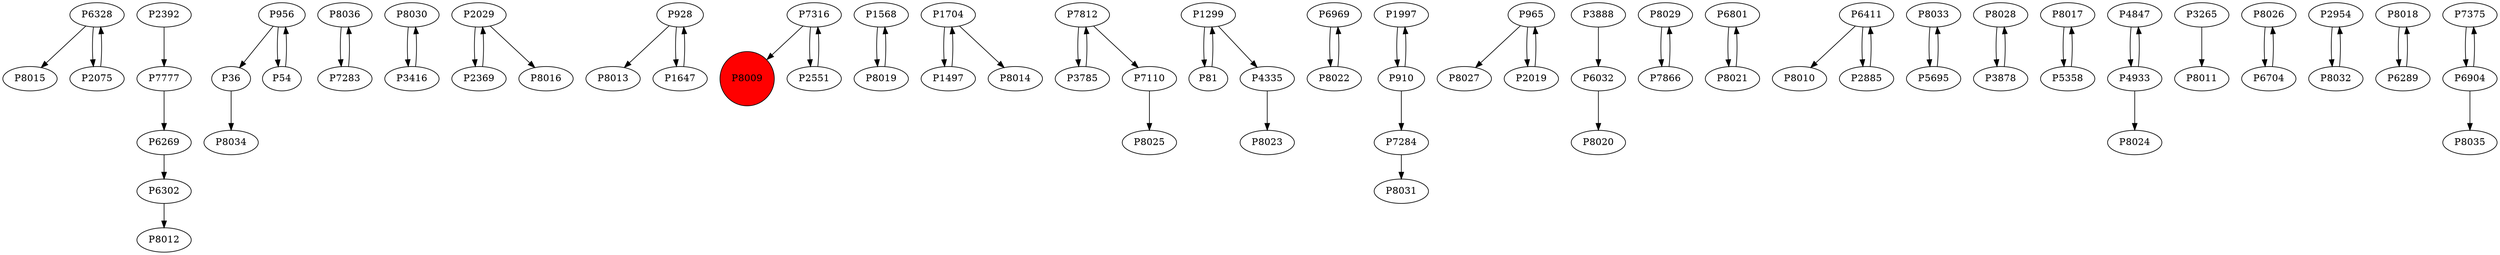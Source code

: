 digraph {
	P6328 -> P8015
	P2392 -> P7777
	P956 -> P36
	P8036 -> P7283
	P8030 -> P3416
	P2029 -> P2369
	P928 -> P8013
	P928 -> P1647
	P54 -> P956
	P7316 -> P8009
	P1568 -> P8019
	P1704 -> P1497
	P7812 -> P3785
	P1299 -> P81
	P7777 -> P6269
	P6969 -> P8022
	P3785 -> P7812
	P1299 -> P4335
	P1997 -> P910
	P36 -> P8034
	P965 -> P8027
	P6032 -> P8020
	P8022 -> P6969
	P7812 -> P7110
	P8029 -> P7866
	P6801 -> P8021
	P1704 -> P8014
	P6411 -> P8010
	P8033 -> P5695
	P2029 -> P8016
	P7866 -> P8029
	P7284 -> P8031
	P8021 -> P6801
	P8028 -> P3878
	P2369 -> P2029
	P1647 -> P928
	P4335 -> P8023
	P8017 -> P5358
	P965 -> P2019
	P4847 -> P4933
	P910 -> P1997
	P3265 -> P8011
	P5695 -> P8033
	P1497 -> P1704
	P2885 -> P6411
	P2019 -> P965
	P7316 -> P2551
	P2075 -> P6328
	P7110 -> P8025
	P81 -> P1299
	P7283 -> P8036
	P8026 -> P6704
	P910 -> P7284
	P4933 -> P8024
	P6302 -> P8012
	P6704 -> P8026
	P5358 -> P8017
	P6269 -> P6302
	P2954 -> P8032
	P8018 -> P6289
	P3888 -> P6032
	P6411 -> P2885
	P8032 -> P2954
	P3878 -> P8028
	P956 -> P54
	P6289 -> P8018
	P7375 -> P6904
	P3416 -> P8030
	P6904 -> P7375
	P6328 -> P2075
	P2551 -> P7316
	P8019 -> P1568
	P6904 -> P8035
	P4933 -> P4847
	P8009 [shape=circle]
	P8009 [style=filled]
	P8009 [fillcolor=red]
}
